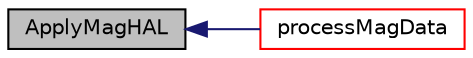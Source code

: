 digraph "ApplyMagHAL"
{
  edge [fontname="Helvetica",fontsize="10",labelfontname="Helvetica",labelfontsize="10"];
  node [fontname="Helvetica",fontsize="10",shape=record];
  rankdir="LR";
  Node13 [label="ApplyMagHAL",height=0.2,width=0.4,color="black", fillcolor="grey75", style="filled", fontcolor="black"];
  Node13 -> Node14 [dir="back",color="midnightblue",fontsize="10",style="solid",fontname="Helvetica"];
  Node14 [label="processMagData",height=0.2,width=0.4,color="red", fillcolor="white", style="filled",URL="$sensor__fusion_8c.html#aaf8b47198fa614f0b50265addf44a8b0"];
}
